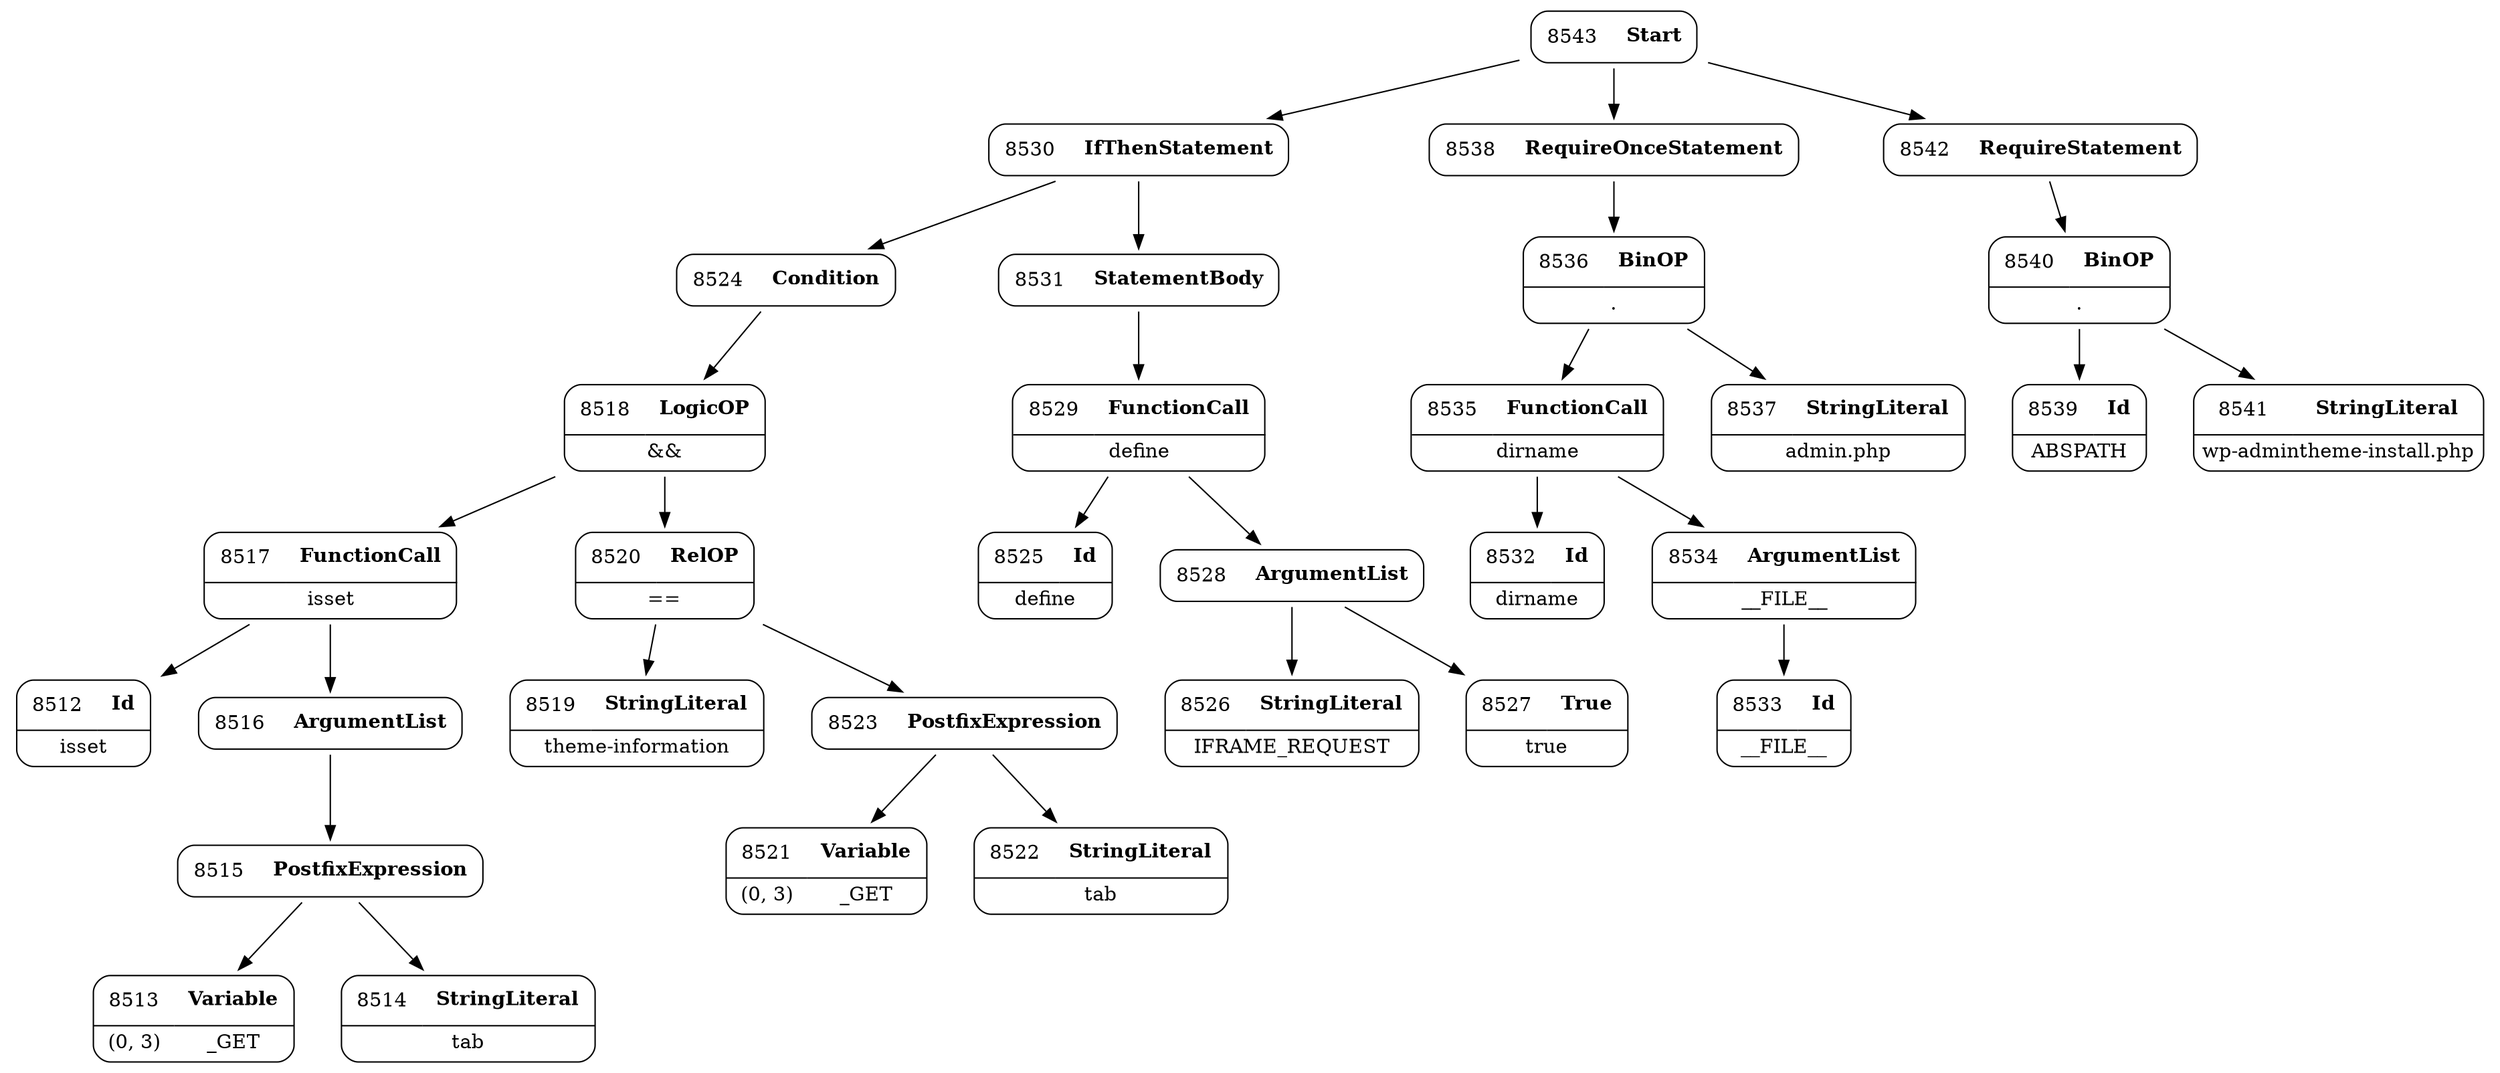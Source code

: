 digraph ast {
node [shape=none];
8512 [label=<<TABLE border='1' cellspacing='0' cellpadding='10' style='rounded' ><TR><TD border='0'>8512</TD><TD border='0'><B>Id</B></TD></TR><HR/><TR><TD border='0' cellpadding='5' colspan='2'>isset</TD></TR></TABLE>>];
8513 [label=<<TABLE border='1' cellspacing='0' cellpadding='10' style='rounded' ><TR><TD border='0'>8513</TD><TD border='0'><B>Variable</B></TD></TR><HR/><TR><TD border='0' cellpadding='5'>(0, 3)</TD><TD border='0' cellpadding='5'>_GET</TD></TR></TABLE>>];
8514 [label=<<TABLE border='1' cellspacing='0' cellpadding='10' style='rounded' ><TR><TD border='0'>8514</TD><TD border='0'><B>StringLiteral</B></TD></TR><HR/><TR><TD border='0' cellpadding='5' colspan='2'>tab</TD></TR></TABLE>>];
8515 [label=<<TABLE border='1' cellspacing='0' cellpadding='10' style='rounded' ><TR><TD border='0'>8515</TD><TD border='0'><B>PostfixExpression</B></TD></TR></TABLE>>];
8515 -> 8513 [weight=2];
8515 -> 8514 [weight=2];
8516 [label=<<TABLE border='1' cellspacing='0' cellpadding='10' style='rounded' ><TR><TD border='0'>8516</TD><TD border='0'><B>ArgumentList</B></TD></TR></TABLE>>];
8516 -> 8515 [weight=2];
8517 [label=<<TABLE border='1' cellspacing='0' cellpadding='10' style='rounded' ><TR><TD border='0'>8517</TD><TD border='0'><B>FunctionCall</B></TD></TR><HR/><TR><TD border='0' cellpadding='5' colspan='2'>isset</TD></TR></TABLE>>];
8517 -> 8512 [weight=2];
8517 -> 8516 [weight=2];
8518 [label=<<TABLE border='1' cellspacing='0' cellpadding='10' style='rounded' ><TR><TD border='0'>8518</TD><TD border='0'><B>LogicOP</B></TD></TR><HR/><TR><TD border='0' cellpadding='5' colspan='2'>&amp;&amp;</TD></TR></TABLE>>];
8518 -> 8517 [weight=2];
8518 -> 8520 [weight=2];
8519 [label=<<TABLE border='1' cellspacing='0' cellpadding='10' style='rounded' ><TR><TD border='0'>8519</TD><TD border='0'><B>StringLiteral</B></TD></TR><HR/><TR><TD border='0' cellpadding='5' colspan='2'>theme-information</TD></TR></TABLE>>];
8520 [label=<<TABLE border='1' cellspacing='0' cellpadding='10' style='rounded' ><TR><TD border='0'>8520</TD><TD border='0'><B>RelOP</B></TD></TR><HR/><TR><TD border='0' cellpadding='5' colspan='2'>==</TD></TR></TABLE>>];
8520 -> 8519 [weight=2];
8520 -> 8523 [weight=2];
8521 [label=<<TABLE border='1' cellspacing='0' cellpadding='10' style='rounded' ><TR><TD border='0'>8521</TD><TD border='0'><B>Variable</B></TD></TR><HR/><TR><TD border='0' cellpadding='5'>(0, 3)</TD><TD border='0' cellpadding='5'>_GET</TD></TR></TABLE>>];
8522 [label=<<TABLE border='1' cellspacing='0' cellpadding='10' style='rounded' ><TR><TD border='0'>8522</TD><TD border='0'><B>StringLiteral</B></TD></TR><HR/><TR><TD border='0' cellpadding='5' colspan='2'>tab</TD></TR></TABLE>>];
8523 [label=<<TABLE border='1' cellspacing='0' cellpadding='10' style='rounded' ><TR><TD border='0'>8523</TD><TD border='0'><B>PostfixExpression</B></TD></TR></TABLE>>];
8523 -> 8521 [weight=2];
8523 -> 8522 [weight=2];
8524 [label=<<TABLE border='1' cellspacing='0' cellpadding='10' style='rounded' ><TR><TD border='0'>8524</TD><TD border='0'><B>Condition</B></TD></TR></TABLE>>];
8524 -> 8518 [weight=2];
8525 [label=<<TABLE border='1' cellspacing='0' cellpadding='10' style='rounded' ><TR><TD border='0'>8525</TD><TD border='0'><B>Id</B></TD></TR><HR/><TR><TD border='0' cellpadding='5' colspan='2'>define</TD></TR></TABLE>>];
8526 [label=<<TABLE border='1' cellspacing='0' cellpadding='10' style='rounded' ><TR><TD border='0'>8526</TD><TD border='0'><B>StringLiteral</B></TD></TR><HR/><TR><TD border='0' cellpadding='5' colspan='2'>IFRAME_REQUEST</TD></TR></TABLE>>];
8527 [label=<<TABLE border='1' cellspacing='0' cellpadding='10' style='rounded' ><TR><TD border='0'>8527</TD><TD border='0'><B>True</B></TD></TR><HR/><TR><TD border='0' cellpadding='5' colspan='2'>true</TD></TR></TABLE>>];
8528 [label=<<TABLE border='1' cellspacing='0' cellpadding='10' style='rounded' ><TR><TD border='0'>8528</TD><TD border='0'><B>ArgumentList</B></TD></TR></TABLE>>];
8528 -> 8526 [weight=2];
8528 -> 8527 [weight=2];
8529 [label=<<TABLE border='1' cellspacing='0' cellpadding='10' style='rounded' ><TR><TD border='0'>8529</TD><TD border='0'><B>FunctionCall</B></TD></TR><HR/><TR><TD border='0' cellpadding='5' colspan='2'>define</TD></TR></TABLE>>];
8529 -> 8525 [weight=2];
8529 -> 8528 [weight=2];
8530 [label=<<TABLE border='1' cellspacing='0' cellpadding='10' style='rounded' ><TR><TD border='0'>8530</TD><TD border='0'><B>IfThenStatement</B></TD></TR></TABLE>>];
8530 -> 8524 [weight=2];
8530 -> 8531 [weight=2];
8531 [label=<<TABLE border='1' cellspacing='0' cellpadding='10' style='rounded' ><TR><TD border='0'>8531</TD><TD border='0'><B>StatementBody</B></TD></TR></TABLE>>];
8531 -> 8529 [weight=2];
8532 [label=<<TABLE border='1' cellspacing='0' cellpadding='10' style='rounded' ><TR><TD border='0'>8532</TD><TD border='0'><B>Id</B></TD></TR><HR/><TR><TD border='0' cellpadding='5' colspan='2'>dirname</TD></TR></TABLE>>];
8533 [label=<<TABLE border='1' cellspacing='0' cellpadding='10' style='rounded' ><TR><TD border='0'>8533</TD><TD border='0'><B>Id</B></TD></TR><HR/><TR><TD border='0' cellpadding='5' colspan='2'>__FILE__</TD></TR></TABLE>>];
8534 [label=<<TABLE border='1' cellspacing='0' cellpadding='10' style='rounded' ><TR><TD border='0'>8534</TD><TD border='0'><B>ArgumentList</B></TD></TR><HR/><TR><TD border='0' cellpadding='5' colspan='2'>__FILE__</TD></TR></TABLE>>];
8534 -> 8533 [weight=2];
8535 [label=<<TABLE border='1' cellspacing='0' cellpadding='10' style='rounded' ><TR><TD border='0'>8535</TD><TD border='0'><B>FunctionCall</B></TD></TR><HR/><TR><TD border='0' cellpadding='5' colspan='2'>dirname</TD></TR></TABLE>>];
8535 -> 8532 [weight=2];
8535 -> 8534 [weight=2];
8536 [label=<<TABLE border='1' cellspacing='0' cellpadding='10' style='rounded' ><TR><TD border='0'>8536</TD><TD border='0'><B>BinOP</B></TD></TR><HR/><TR><TD border='0' cellpadding='5' colspan='2'>.</TD></TR></TABLE>>];
8536 -> 8535 [weight=2];
8536 -> 8537 [weight=2];
8537 [label=<<TABLE border='1' cellspacing='0' cellpadding='10' style='rounded' ><TR><TD border='0'>8537</TD><TD border='0'><B>StringLiteral</B></TD></TR><HR/><TR><TD border='0' cellpadding='5' colspan='2'>admin.php</TD></TR></TABLE>>];
8538 [label=<<TABLE border='1' cellspacing='0' cellpadding='10' style='rounded' ><TR><TD border='0'>8538</TD><TD border='0'><B>RequireOnceStatement</B></TD></TR></TABLE>>];
8538 -> 8536 [weight=2];
8539 [label=<<TABLE border='1' cellspacing='0' cellpadding='10' style='rounded' ><TR><TD border='0'>8539</TD><TD border='0'><B>Id</B></TD></TR><HR/><TR><TD border='0' cellpadding='5' colspan='2'>ABSPATH</TD></TR></TABLE>>];
8540 [label=<<TABLE border='1' cellspacing='0' cellpadding='10' style='rounded' ><TR><TD border='0'>8540</TD><TD border='0'><B>BinOP</B></TD></TR><HR/><TR><TD border='0' cellpadding='5' colspan='2'>.</TD></TR></TABLE>>];
8540 -> 8539 [weight=2];
8540 -> 8541 [weight=2];
8541 [label=<<TABLE border='1' cellspacing='0' cellpadding='10' style='rounded' ><TR><TD border='0'>8541</TD><TD border='0'><B>StringLiteral</B></TD></TR><HR/><TR><TD border='0' cellpadding='5' colspan='2'>wp-admintheme-install.php</TD></TR></TABLE>>];
8542 [label=<<TABLE border='1' cellspacing='0' cellpadding='10' style='rounded' ><TR><TD border='0'>8542</TD><TD border='0'><B>RequireStatement</B></TD></TR></TABLE>>];
8542 -> 8540 [weight=2];
8543 [label=<<TABLE border='1' cellspacing='0' cellpadding='10' style='rounded' ><TR><TD border='0'>8543</TD><TD border='0'><B>Start</B></TD></TR></TABLE>>];
8543 -> 8530 [weight=2];
8543 -> 8538 [weight=2];
8543 -> 8542 [weight=2];
}
